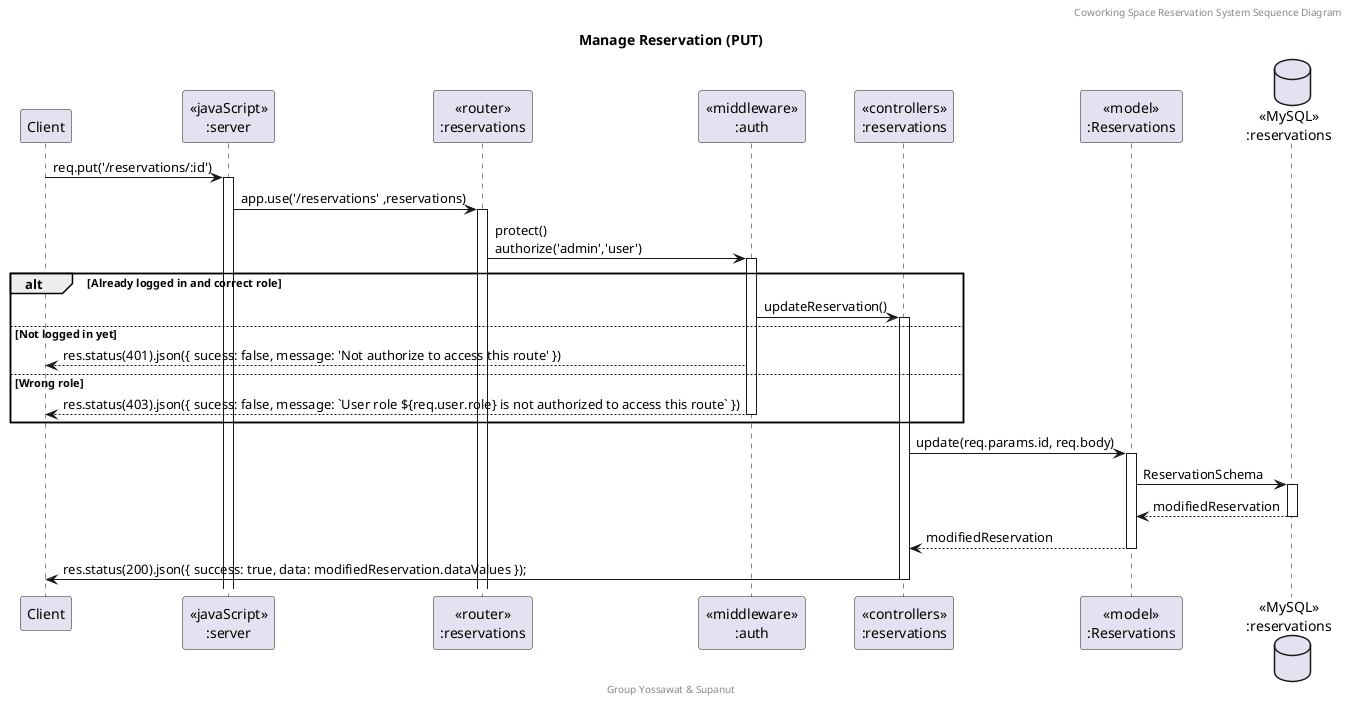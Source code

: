 @startuml Manage Reservation (PUT)

header Coworking Space Reservation System Sequence Diagram
footer Group Yossawat & Supanut
title "Manage Reservation (PUT)"

participant "Client" as client
participant "<<javaScript>>\n:server" as server
participant "<<router>>\n:reservations" as routerReservations
participant "<<middleware>>\n:auth" as middleware
participant "<<controllers>>\n:reservations" as controllersReservations
participant "<<model>>\n:Reservations" as modelReservation
database "<<MySQL>>\n:reservations" as ReservationsDatabase

client -> server ++:req.put('/reservations/:id')
server -> routerReservations ++:app.use('/reservations' ,reservations)
routerReservations -> middleware ++:protect()\nauthorize('admin','user')
alt Already logged in and correct role
    middleware -> controllersReservations ++: updateReservation()
else Not logged in yet
    middleware --> client : res.status(401).json({ sucess: false, message: 'Not authorize to access this route' })
else Wrong role
    middleware --> client --: res.status(403).json({ sucess: false, message: `User role ${req.user.role} is not authorized to access this route` })
end
controllersReservations -> modelReservation ++: update(req.params.id, req.body)
modelReservation -> ReservationsDatabase ++: ReservationSchema
ReservationsDatabase --> modelReservation --: modifiedReservation
controllersReservations <-- modelReservation --: modifiedReservation
controllersReservations -> client --:res.status(200).json({ success: true, data: modifiedReservation.dataValues });

@enduml
